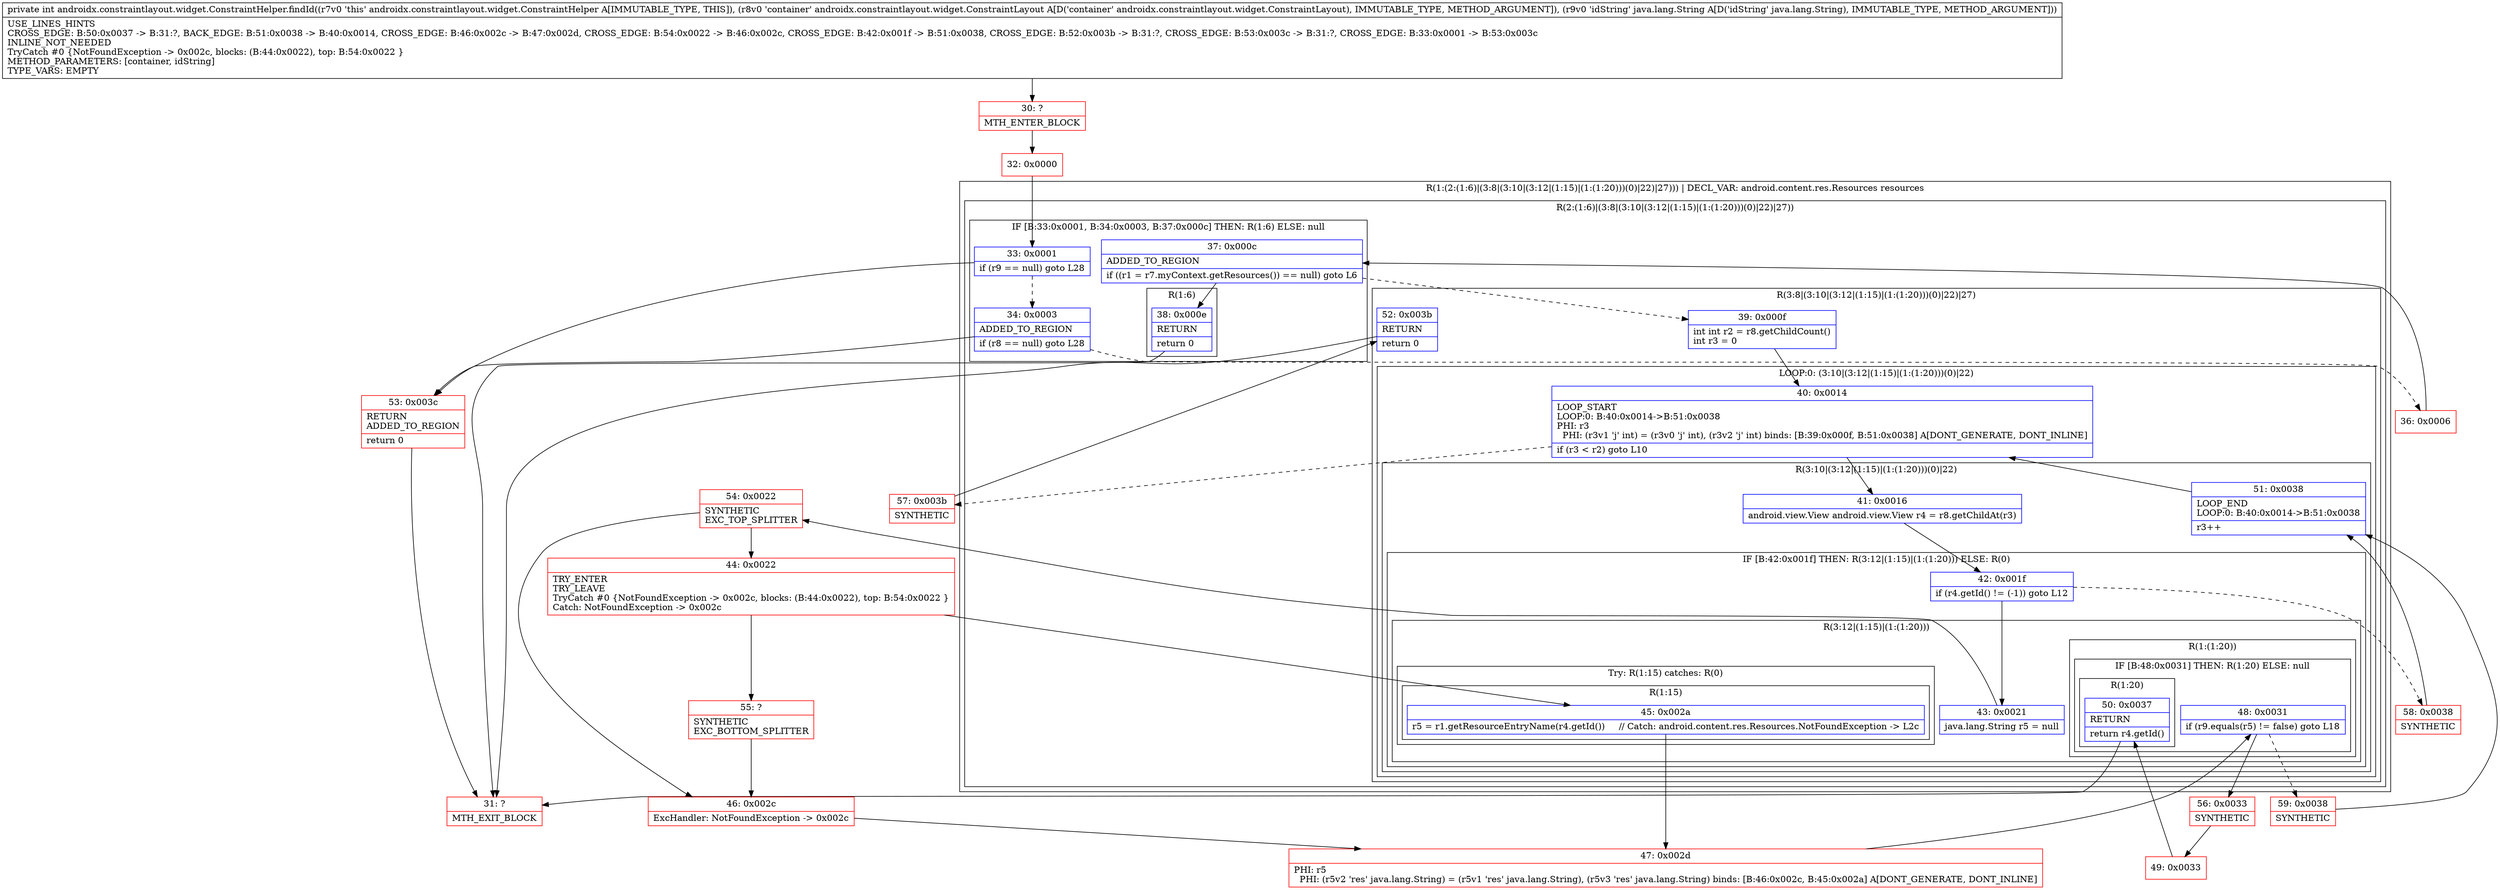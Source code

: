 digraph "CFG forandroidx.constraintlayout.widget.ConstraintHelper.findId(Landroidx\/constraintlayout\/widget\/ConstraintLayout;Ljava\/lang\/String;)I" {
subgraph cluster_Region_2004360394 {
label = "R(1:(2:(1:6)|(3:8|(3:10|(3:12|(1:15)|(1:(1:20)))(0)|22)|27))) | DECL_VAR: android.content.res.Resources resources\l";
node [shape=record,color=blue];
subgraph cluster_Region_1775987604 {
label = "R(2:(1:6)|(3:8|(3:10|(3:12|(1:15)|(1:(1:20)))(0)|22)|27))";
node [shape=record,color=blue];
subgraph cluster_IfRegion_214542069 {
label = "IF [B:33:0x0001, B:34:0x0003, B:37:0x000c] THEN: R(1:6) ELSE: null";
node [shape=record,color=blue];
Node_33 [shape=record,label="{33\:\ 0x0001|if (r9 == null) goto L28\l}"];
Node_34 [shape=record,label="{34\:\ 0x0003|ADDED_TO_REGION\l|if (r8 == null) goto L28\l}"];
Node_37 [shape=record,label="{37\:\ 0x000c|ADDED_TO_REGION\l|if ((r1 = r7.myContext.getResources()) == null) goto L6\l}"];
subgraph cluster_Region_1121705595 {
label = "R(1:6)";
node [shape=record,color=blue];
Node_38 [shape=record,label="{38\:\ 0x000e|RETURN\l|return 0\l}"];
}
}
subgraph cluster_Region_294537298 {
label = "R(3:8|(3:10|(3:12|(1:15)|(1:(1:20)))(0)|22)|27)";
node [shape=record,color=blue];
Node_39 [shape=record,label="{39\:\ 0x000f|int int r2 = r8.getChildCount()\lint r3 = 0\l}"];
subgraph cluster_LoopRegion_1895082646 {
label = "LOOP:0: (3:10|(3:12|(1:15)|(1:(1:20)))(0)|22)";
node [shape=record,color=blue];
Node_40 [shape=record,label="{40\:\ 0x0014|LOOP_START\lLOOP:0: B:40:0x0014\-\>B:51:0x0038\lPHI: r3 \l  PHI: (r3v1 'j' int) = (r3v0 'j' int), (r3v2 'j' int) binds: [B:39:0x000f, B:51:0x0038] A[DONT_GENERATE, DONT_INLINE]\l|if (r3 \< r2) goto L10\l}"];
subgraph cluster_Region_1958030018 {
label = "R(3:10|(3:12|(1:15)|(1:(1:20)))(0)|22)";
node [shape=record,color=blue];
Node_41 [shape=record,label="{41\:\ 0x0016|android.view.View android.view.View r4 = r8.getChildAt(r3)\l}"];
subgraph cluster_IfRegion_1592488948 {
label = "IF [B:42:0x001f] THEN: R(3:12|(1:15)|(1:(1:20))) ELSE: R(0)";
node [shape=record,color=blue];
Node_42 [shape=record,label="{42\:\ 0x001f|if (r4.getId() != (\-1)) goto L12\l}"];
subgraph cluster_Region_890176873 {
label = "R(3:12|(1:15)|(1:(1:20)))";
node [shape=record,color=blue];
Node_43 [shape=record,label="{43\:\ 0x0021|java.lang.String r5 = null\l}"];
subgraph cluster_TryCatchRegion_1978795174 {
label = "Try: R(1:15) catches: R(0)";
node [shape=record,color=blue];
subgraph cluster_Region_1036283043 {
label = "R(1:15)";
node [shape=record,color=blue];
Node_45 [shape=record,label="{45\:\ 0x002a|r5 = r1.getResourceEntryName(r4.getId())     \/\/ Catch: android.content.res.Resources.NotFoundException \-\> L2c\l}"];
}
subgraph cluster_Region_1204246087 {
label = "R(0) | ExcHandler: NotFoundException \-\> 0x002c\l";
node [shape=record,color=blue];
}
}
subgraph cluster_Region_116960836 {
label = "R(1:(1:20))";
node [shape=record,color=blue];
subgraph cluster_IfRegion_813606127 {
label = "IF [B:48:0x0031] THEN: R(1:20) ELSE: null";
node [shape=record,color=blue];
Node_48 [shape=record,label="{48\:\ 0x0031|if (r9.equals(r5) != false) goto L18\l}"];
subgraph cluster_Region_1748091287 {
label = "R(1:20)";
node [shape=record,color=blue];
Node_50 [shape=record,label="{50\:\ 0x0037|RETURN\l|return r4.getId()\l}"];
}
}
}
}
subgraph cluster_Region_441225446 {
label = "R(0)";
node [shape=record,color=blue];
}
}
Node_51 [shape=record,label="{51\:\ 0x0038|LOOP_END\lLOOP:0: B:40:0x0014\-\>B:51:0x0038\l|r3++\l}"];
}
}
Node_52 [shape=record,label="{52\:\ 0x003b|RETURN\l|return 0\l}"];
}
}
}
subgraph cluster_Region_1204246087 {
label = "R(0) | ExcHandler: NotFoundException \-\> 0x002c\l";
node [shape=record,color=blue];
}
Node_30 [shape=record,color=red,label="{30\:\ ?|MTH_ENTER_BLOCK\l}"];
Node_32 [shape=record,color=red,label="{32\:\ 0x0000}"];
Node_36 [shape=record,color=red,label="{36\:\ 0x0006}"];
Node_31 [shape=record,color=red,label="{31\:\ ?|MTH_EXIT_BLOCK\l}"];
Node_54 [shape=record,color=red,label="{54\:\ 0x0022|SYNTHETIC\lEXC_TOP_SPLITTER\l}"];
Node_44 [shape=record,color=red,label="{44\:\ 0x0022|TRY_ENTER\lTRY_LEAVE\lTryCatch #0 \{NotFoundException \-\> 0x002c, blocks: (B:44:0x0022), top: B:54:0x0022 \}\lCatch: NotFoundException \-\> 0x002c\l}"];
Node_47 [shape=record,color=red,label="{47\:\ 0x002d|PHI: r5 \l  PHI: (r5v2 'res' java.lang.String) = (r5v1 'res' java.lang.String), (r5v3 'res' java.lang.String) binds: [B:46:0x002c, B:45:0x002a] A[DONT_GENERATE, DONT_INLINE]\l}"];
Node_56 [shape=record,color=red,label="{56\:\ 0x0033|SYNTHETIC\l}"];
Node_49 [shape=record,color=red,label="{49\:\ 0x0033}"];
Node_59 [shape=record,color=red,label="{59\:\ 0x0038|SYNTHETIC\l}"];
Node_55 [shape=record,color=red,label="{55\:\ ?|SYNTHETIC\lEXC_BOTTOM_SPLITTER\l}"];
Node_46 [shape=record,color=red,label="{46\:\ 0x002c|ExcHandler: NotFoundException \-\> 0x002c\l}"];
Node_58 [shape=record,color=red,label="{58\:\ 0x0038|SYNTHETIC\l}"];
Node_57 [shape=record,color=red,label="{57\:\ 0x003b|SYNTHETIC\l}"];
Node_53 [shape=record,color=red,label="{53\:\ 0x003c|RETURN\lADDED_TO_REGION\l|return 0\l}"];
MethodNode[shape=record,label="{private int androidx.constraintlayout.widget.ConstraintHelper.findId((r7v0 'this' androidx.constraintlayout.widget.ConstraintHelper A[IMMUTABLE_TYPE, THIS]), (r8v0 'container' androidx.constraintlayout.widget.ConstraintLayout A[D('container' androidx.constraintlayout.widget.ConstraintLayout), IMMUTABLE_TYPE, METHOD_ARGUMENT]), (r9v0 'idString' java.lang.String A[D('idString' java.lang.String), IMMUTABLE_TYPE, METHOD_ARGUMENT]))  | USE_LINES_HINTS\lCROSS_EDGE: B:50:0x0037 \-\> B:31:?, BACK_EDGE: B:51:0x0038 \-\> B:40:0x0014, CROSS_EDGE: B:46:0x002c \-\> B:47:0x002d, CROSS_EDGE: B:54:0x0022 \-\> B:46:0x002c, CROSS_EDGE: B:42:0x001f \-\> B:51:0x0038, CROSS_EDGE: B:52:0x003b \-\> B:31:?, CROSS_EDGE: B:53:0x003c \-\> B:31:?, CROSS_EDGE: B:33:0x0001 \-\> B:53:0x003c\lINLINE_NOT_NEEDED\lTryCatch #0 \{NotFoundException \-\> 0x002c, blocks: (B:44:0x0022), top: B:54:0x0022 \}\lMETHOD_PARAMETERS: [container, idString]\lTYPE_VARS: EMPTY\l}"];
MethodNode -> Node_30;Node_33 -> Node_34[style=dashed];
Node_33 -> Node_53;
Node_34 -> Node_36[style=dashed];
Node_34 -> Node_53;
Node_37 -> Node_38;
Node_37 -> Node_39[style=dashed];
Node_38 -> Node_31;
Node_39 -> Node_40;
Node_40 -> Node_41;
Node_40 -> Node_57[style=dashed];
Node_41 -> Node_42;
Node_42 -> Node_43;
Node_42 -> Node_58[style=dashed];
Node_43 -> Node_54;
Node_45 -> Node_47;
Node_48 -> Node_56;
Node_48 -> Node_59[style=dashed];
Node_50 -> Node_31;
Node_51 -> Node_40;
Node_52 -> Node_31;
Node_30 -> Node_32;
Node_32 -> Node_33;
Node_36 -> Node_37;
Node_54 -> Node_44;
Node_54 -> Node_46;
Node_44 -> Node_45;
Node_44 -> Node_55;
Node_47 -> Node_48;
Node_56 -> Node_49;
Node_49 -> Node_50;
Node_59 -> Node_51;
Node_55 -> Node_46;
Node_46 -> Node_47;
Node_58 -> Node_51;
Node_57 -> Node_52;
Node_53 -> Node_31;
}

